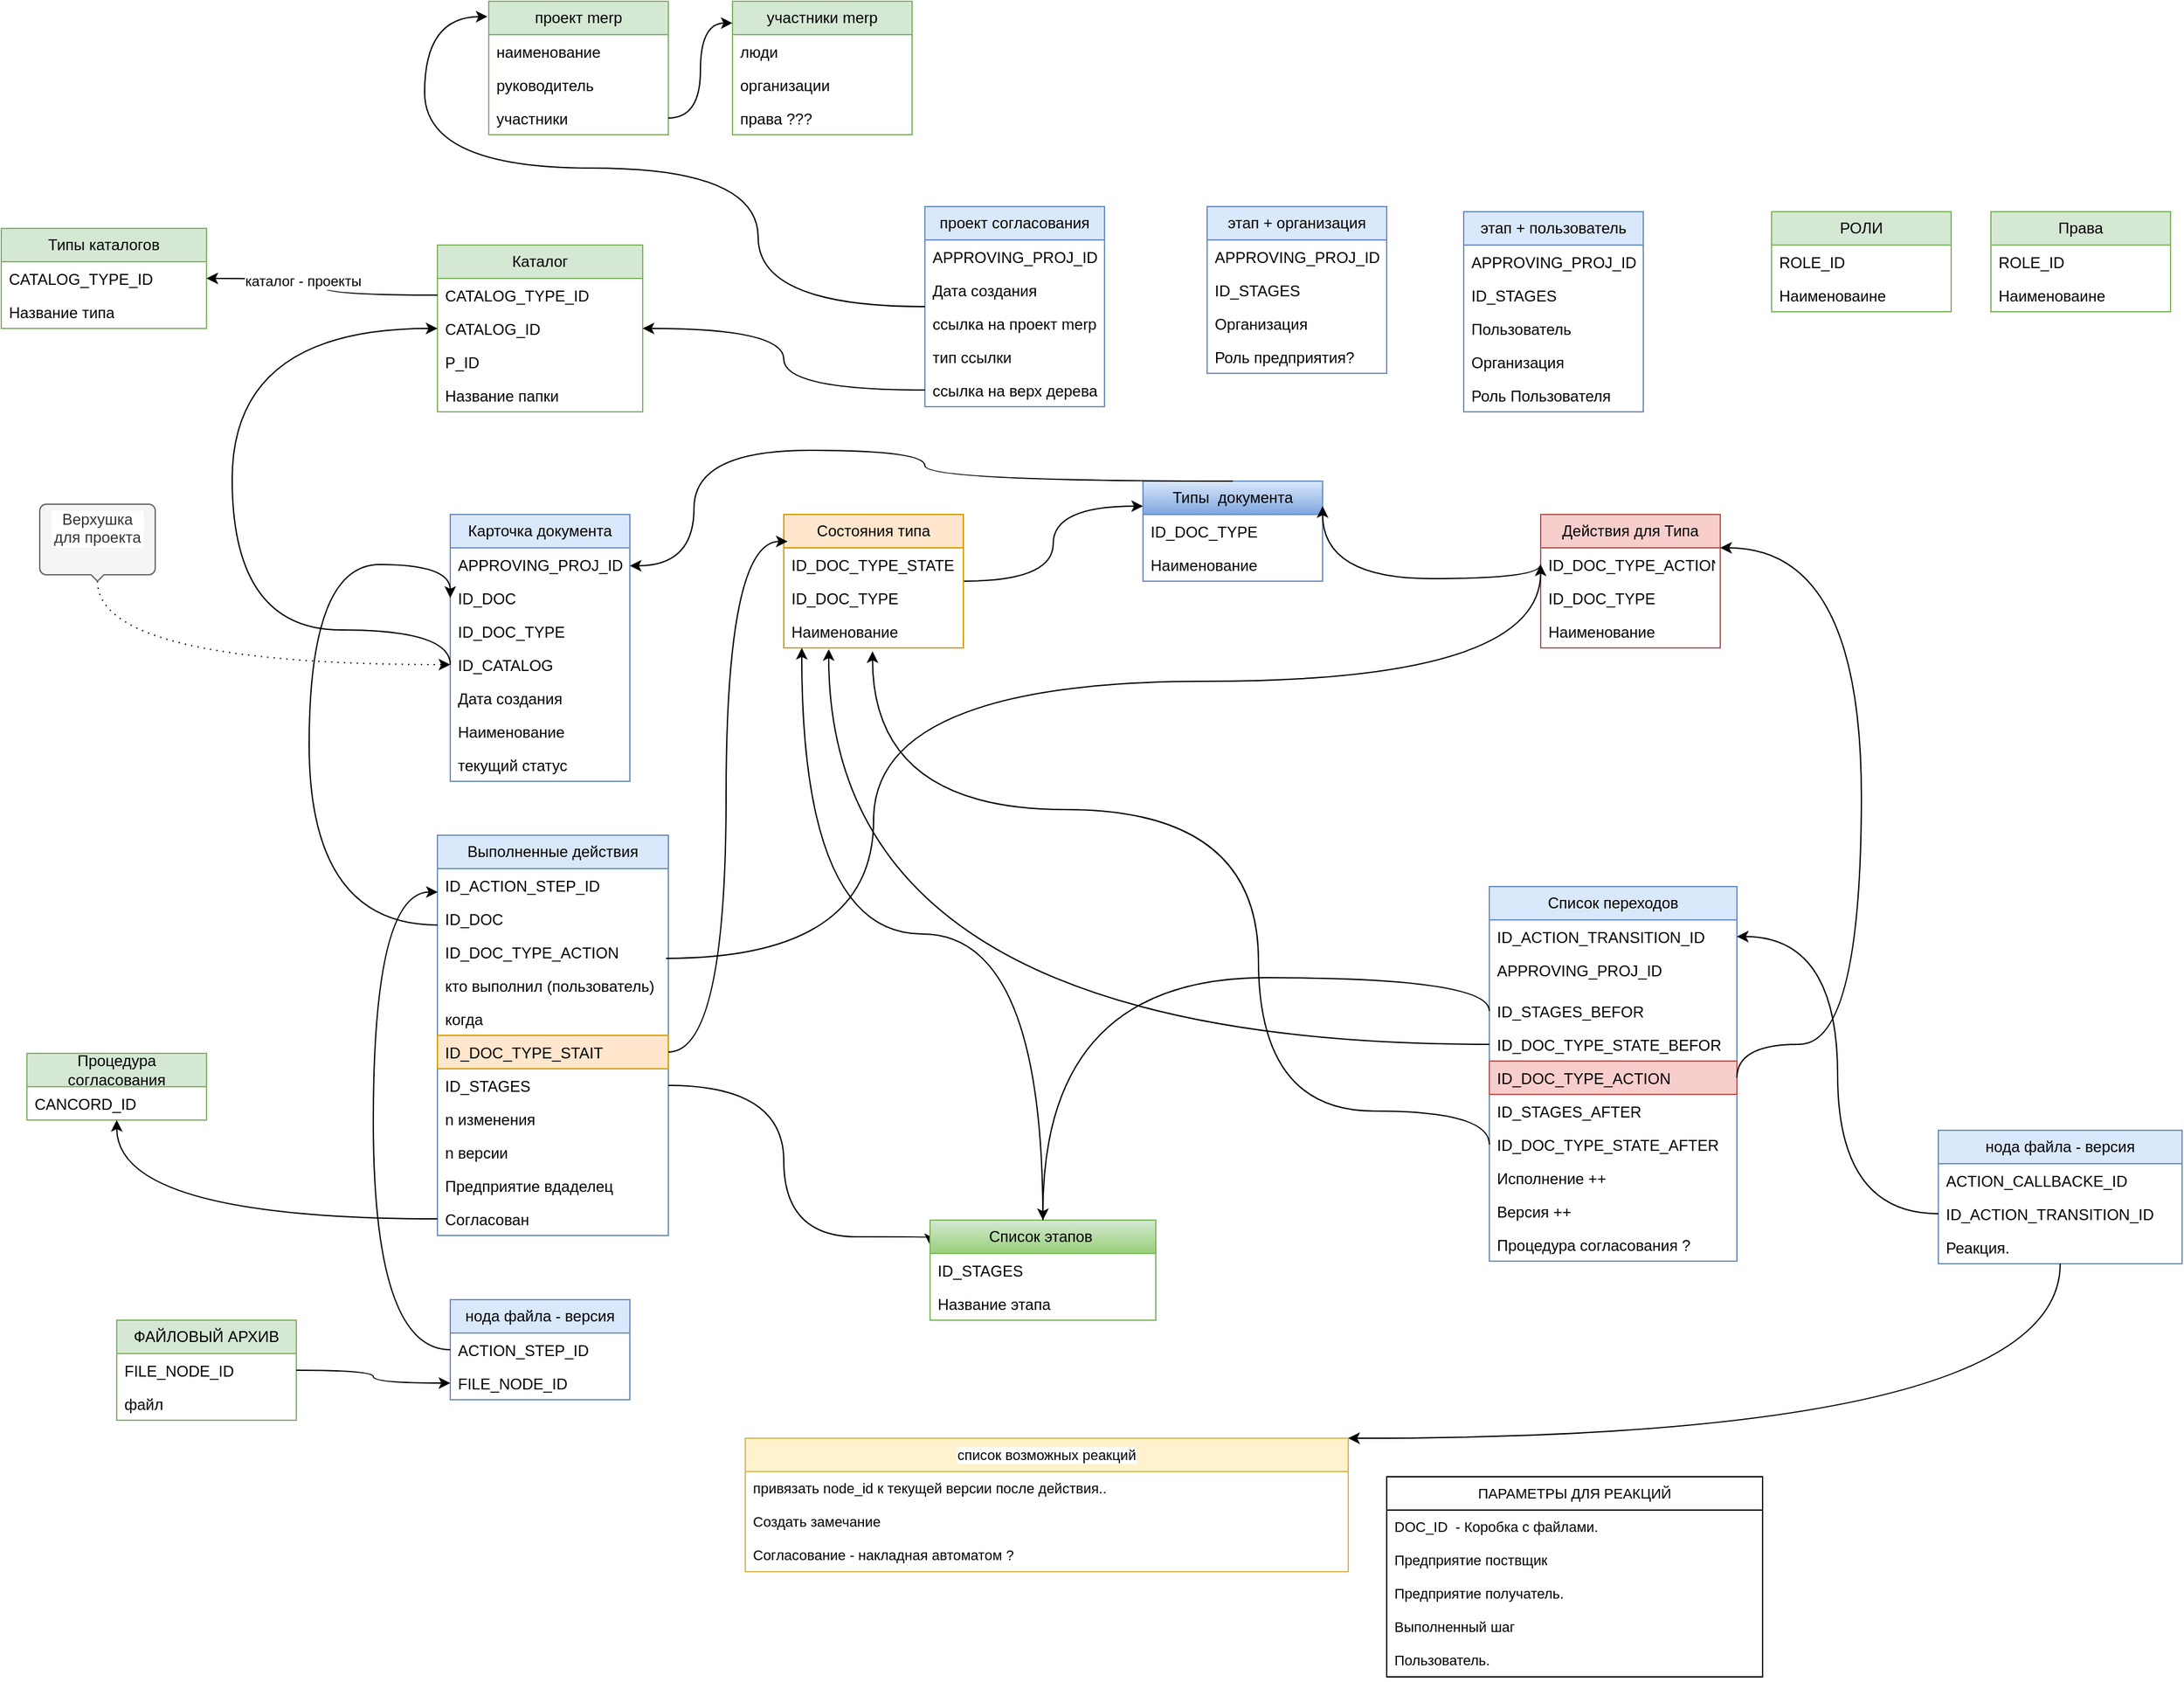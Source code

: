<mxfile version="28.1.0">
  <diagram name="Страница — 1" id="qY-ceY6YsEqjKeT4OjQo">
    <mxGraphModel dx="3615" dy="1526" grid="1" gridSize="10" guides="1" tooltips="1" connect="1" arrows="1" fold="1" page="1" pageScale="1" pageWidth="827" pageHeight="1169" math="0" shadow="0">
      <root>
        <mxCell id="0" />
        <mxCell id="1" parent="0" />
        <mxCell id="eh1QisMZtzwuEmrwzuFO-1" value="проект merp" style="swimlane;fontStyle=0;childLayout=stackLayout;horizontal=1;startSize=26;fillColor=#d5e8d4;horizontalStack=0;resizeParent=1;resizeParentMax=0;resizeLast=0;collapsible=1;marginBottom=0;whiteSpace=wrap;html=1;strokeColor=#82b366;" parent="1" vertex="1">
          <mxGeometry x="70" y="120" width="140" height="104" as="geometry" />
        </mxCell>
        <mxCell id="eh1QisMZtzwuEmrwzuFO-2" value="наименование" style="text;strokeColor=none;fillColor=none;align=left;verticalAlign=top;spacingLeft=4;spacingRight=4;overflow=hidden;rotatable=0;points=[[0,0.5],[1,0.5]];portConstraint=eastwest;whiteSpace=wrap;html=1;" parent="eh1QisMZtzwuEmrwzuFO-1" vertex="1">
          <mxGeometry y="26" width="140" height="26" as="geometry" />
        </mxCell>
        <mxCell id="eh1QisMZtzwuEmrwzuFO-3" value="руководитель" style="text;strokeColor=none;fillColor=none;align=left;verticalAlign=top;spacingLeft=4;spacingRight=4;overflow=hidden;rotatable=0;points=[[0,0.5],[1,0.5]];portConstraint=eastwest;whiteSpace=wrap;html=1;" parent="eh1QisMZtzwuEmrwzuFO-1" vertex="1">
          <mxGeometry y="52" width="140" height="26" as="geometry" />
        </mxCell>
        <mxCell id="eh1QisMZtzwuEmrwzuFO-4" value="&lt;div&gt;участники&lt;/div&gt;&lt;div&gt;&lt;br&gt;&lt;/div&gt;" style="text;strokeColor=none;fillColor=none;align=left;verticalAlign=top;spacingLeft=4;spacingRight=4;overflow=hidden;rotatable=0;points=[[0,0.5],[1,0.5]];portConstraint=eastwest;whiteSpace=wrap;html=1;" parent="eh1QisMZtzwuEmrwzuFO-1" vertex="1">
          <mxGeometry y="78" width="140" height="26" as="geometry" />
        </mxCell>
        <mxCell id="eh1QisMZtzwuEmrwzuFO-5" value="участники merp" style="swimlane;fontStyle=0;childLayout=stackLayout;horizontal=1;startSize=26;fillColor=#d5e8d4;horizontalStack=0;resizeParent=1;resizeParentMax=0;resizeLast=0;collapsible=1;marginBottom=0;whiteSpace=wrap;html=1;strokeColor=#82b366;" parent="1" vertex="1">
          <mxGeometry x="260" y="120" width="140" height="104" as="geometry" />
        </mxCell>
        <mxCell id="eh1QisMZtzwuEmrwzuFO-6" value="люди" style="text;strokeColor=none;fillColor=none;align=left;verticalAlign=top;spacingLeft=4;spacingRight=4;overflow=hidden;rotatable=0;points=[[0,0.5],[1,0.5]];portConstraint=eastwest;whiteSpace=wrap;html=1;" parent="eh1QisMZtzwuEmrwzuFO-5" vertex="1">
          <mxGeometry y="26" width="140" height="26" as="geometry" />
        </mxCell>
        <mxCell id="eh1QisMZtzwuEmrwzuFO-7" value="организации" style="text;strokeColor=none;fillColor=none;align=left;verticalAlign=top;spacingLeft=4;spacingRight=4;overflow=hidden;rotatable=0;points=[[0,0.5],[1,0.5]];portConstraint=eastwest;whiteSpace=wrap;html=1;" parent="eh1QisMZtzwuEmrwzuFO-5" vertex="1">
          <mxGeometry y="52" width="140" height="26" as="geometry" />
        </mxCell>
        <mxCell id="eh1QisMZtzwuEmrwzuFO-8" value="права ???" style="text;strokeColor=none;fillColor=none;align=left;verticalAlign=top;spacingLeft=4;spacingRight=4;overflow=hidden;rotatable=0;points=[[0,0.5],[1,0.5]];portConstraint=eastwest;whiteSpace=wrap;html=1;" parent="eh1QisMZtzwuEmrwzuFO-5" vertex="1">
          <mxGeometry y="78" width="140" height="26" as="geometry" />
        </mxCell>
        <mxCell id="eh1QisMZtzwuEmrwzuFO-9" style="edgeStyle=orthogonalEdgeStyle;rounded=0;orthogonalLoop=1;jettySize=auto;html=1;entryX=0;entryY=0.163;entryDx=0;entryDy=0;entryPerimeter=0;curved=1;" parent="1" source="eh1QisMZtzwuEmrwzuFO-4" target="eh1QisMZtzwuEmrwzuFO-5" edge="1">
          <mxGeometry relative="1" as="geometry" />
        </mxCell>
        <mxCell id="eh1QisMZtzwuEmrwzuFO-10" value="проект согласования" style="swimlane;fontStyle=0;childLayout=stackLayout;horizontal=1;startSize=26;fillColor=#dae8fc;horizontalStack=0;resizeParent=1;resizeParentMax=0;resizeLast=0;collapsible=1;marginBottom=0;whiteSpace=wrap;html=1;strokeColor=#6c8ebf;" parent="1" vertex="1">
          <mxGeometry x="410" y="280" width="140" height="156" as="geometry" />
        </mxCell>
        <mxCell id="eh1QisMZtzwuEmrwzuFO-112" value="APPROVING_PROJ_ID" style="text;strokeColor=none;fillColor=none;align=left;verticalAlign=top;spacingLeft=4;spacingRight=4;overflow=hidden;rotatable=0;points=[[0,0.5],[1,0.5]];portConstraint=eastwest;whiteSpace=wrap;html=1;" parent="eh1QisMZtzwuEmrwzuFO-10" vertex="1">
          <mxGeometry y="26" width="140" height="26" as="geometry" />
        </mxCell>
        <mxCell id="eh1QisMZtzwuEmrwzuFO-11" value="Дата создания" style="text;strokeColor=none;fillColor=none;align=left;verticalAlign=top;spacingLeft=4;spacingRight=4;overflow=hidden;rotatable=0;points=[[0,0.5],[1,0.5]];portConstraint=eastwest;whiteSpace=wrap;html=1;" parent="eh1QisMZtzwuEmrwzuFO-10" vertex="1">
          <mxGeometry y="52" width="140" height="26" as="geometry" />
        </mxCell>
        <mxCell id="eh1QisMZtzwuEmrwzuFO-12" value="ссылка на проект merp" style="text;strokeColor=none;fillColor=none;align=left;verticalAlign=top;spacingLeft=4;spacingRight=4;overflow=hidden;rotatable=0;points=[[0,0.5],[1,0.5]];portConstraint=eastwest;whiteSpace=wrap;html=1;" parent="eh1QisMZtzwuEmrwzuFO-10" vertex="1">
          <mxGeometry y="78" width="140" height="26" as="geometry" />
        </mxCell>
        <mxCell id="eh1QisMZtzwuEmrwzuFO-13" value="тип ссылки" style="text;strokeColor=none;fillColor=none;align=left;verticalAlign=top;spacingLeft=4;spacingRight=4;overflow=hidden;rotatable=0;points=[[0,0.5],[1,0.5]];portConstraint=eastwest;whiteSpace=wrap;html=1;" parent="eh1QisMZtzwuEmrwzuFO-10" vertex="1">
          <mxGeometry y="104" width="140" height="26" as="geometry" />
        </mxCell>
        <mxCell id="eh1QisMZtzwuEmrwzuFO-20" value="ссылка на верх дерева" style="text;strokeColor=none;fillColor=none;align=left;verticalAlign=top;spacingLeft=4;spacingRight=4;overflow=hidden;rotatable=0;points=[[0,0.5],[1,0.5]];portConstraint=eastwest;whiteSpace=wrap;html=1;" parent="eh1QisMZtzwuEmrwzuFO-10" vertex="1">
          <mxGeometry y="130" width="140" height="26" as="geometry" />
        </mxCell>
        <mxCell id="eh1QisMZtzwuEmrwzuFO-14" style="edgeStyle=orthogonalEdgeStyle;shape=connector;curved=1;rounded=0;orthogonalLoop=1;jettySize=auto;html=1;entryX=-0.007;entryY=0.115;entryDx=0;entryDy=0;entryPerimeter=0;strokeColor=default;align=center;verticalAlign=middle;fontFamily=Helvetica;fontSize=11;fontColor=default;labelBackgroundColor=default;endArrow=classic;" parent="1" source="eh1QisMZtzwuEmrwzuFO-10" target="eh1QisMZtzwuEmrwzuFO-1" edge="1">
          <mxGeometry relative="1" as="geometry">
            <Array as="points">
              <mxPoint x="280" y="250" />
              <mxPoint x="20" y="250" />
              <mxPoint x="20" y="132" />
            </Array>
          </mxGeometry>
        </mxCell>
        <mxCell id="eh1QisMZtzwuEmrwzuFO-15" value="&lt;div&gt;Каталог&lt;/div&gt;" style="swimlane;fontStyle=0;childLayout=stackLayout;horizontal=1;startSize=26;fillColor=#d5e8d4;horizontalStack=0;resizeParent=1;resizeParentMax=0;resizeLast=0;collapsible=1;marginBottom=0;whiteSpace=wrap;html=1;strokeColor=#82b366;" parent="1" vertex="1">
          <mxGeometry x="30" y="310" width="160" height="130" as="geometry" />
        </mxCell>
        <mxCell id="eh1QisMZtzwuEmrwzuFO-16" value="CATALOG_TYPE_ID" style="text;strokeColor=none;fillColor=none;align=left;verticalAlign=top;spacingLeft=4;spacingRight=4;overflow=hidden;rotatable=0;points=[[0,0.5],[1,0.5]];portConstraint=eastwest;whiteSpace=wrap;html=1;" parent="eh1QisMZtzwuEmrwzuFO-15" vertex="1">
          <mxGeometry y="26" width="160" height="26" as="geometry" />
        </mxCell>
        <mxCell id="eh1QisMZtzwuEmrwzuFO-17" value="CATALOG_ID" style="text;strokeColor=none;fillColor=none;align=left;verticalAlign=top;spacingLeft=4;spacingRight=4;overflow=hidden;rotatable=0;points=[[0,0.5],[1,0.5]];portConstraint=eastwest;whiteSpace=wrap;html=1;" parent="eh1QisMZtzwuEmrwzuFO-15" vertex="1">
          <mxGeometry y="52" width="160" height="26" as="geometry" />
        </mxCell>
        <mxCell id="eh1QisMZtzwuEmrwzuFO-18" value="P_ID" style="text;strokeColor=none;fillColor=none;align=left;verticalAlign=top;spacingLeft=4;spacingRight=4;overflow=hidden;rotatable=0;points=[[0,0.5],[1,0.5]];portConstraint=eastwest;whiteSpace=wrap;html=1;" parent="eh1QisMZtzwuEmrwzuFO-15" vertex="1">
          <mxGeometry y="78" width="160" height="26" as="geometry" />
        </mxCell>
        <mxCell id="eh1QisMZtzwuEmrwzuFO-19" value="Название папки" style="text;strokeColor=none;fillColor=none;align=left;verticalAlign=top;spacingLeft=4;spacingRight=4;overflow=hidden;rotatable=0;points=[[0,0.5],[1,0.5]];portConstraint=eastwest;whiteSpace=wrap;html=1;" parent="eh1QisMZtzwuEmrwzuFO-15" vertex="1">
          <mxGeometry y="104" width="160" height="26" as="geometry" />
        </mxCell>
        <mxCell id="eh1QisMZtzwuEmrwzuFO-21" style="edgeStyle=orthogonalEdgeStyle;shape=connector;curved=1;rounded=0;orthogonalLoop=1;jettySize=auto;html=1;strokeColor=default;align=center;verticalAlign=middle;fontFamily=Helvetica;fontSize=11;fontColor=default;labelBackgroundColor=default;endArrow=classic;" parent="1" source="eh1QisMZtzwuEmrwzuFO-20" target="eh1QisMZtzwuEmrwzuFO-17" edge="1">
          <mxGeometry relative="1" as="geometry" />
        </mxCell>
        <mxCell id="eh1QisMZtzwuEmrwzuFO-22" value="Карточка документа" style="swimlane;fontStyle=0;childLayout=stackLayout;horizontal=1;startSize=26;fillColor=#dae8fc;horizontalStack=0;resizeParent=1;resizeParentMax=0;resizeLast=0;collapsible=1;marginBottom=0;whiteSpace=wrap;html=1;strokeColor=#6c8ebf;" parent="1" vertex="1">
          <mxGeometry x="40" y="520" width="140" height="208" as="geometry" />
        </mxCell>
        <mxCell id="eh1QisMZtzwuEmrwzuFO-113" value="APPROVING_PROJ_ID" style="text;strokeColor=none;fillColor=none;align=left;verticalAlign=top;spacingLeft=4;spacingRight=4;overflow=hidden;rotatable=0;points=[[0,0.5],[1,0.5]];portConstraint=eastwest;whiteSpace=wrap;html=1;" parent="eh1QisMZtzwuEmrwzuFO-22" vertex="1">
          <mxGeometry y="26" width="140" height="26" as="geometry" />
        </mxCell>
        <mxCell id="eh1QisMZtzwuEmrwzuFO-86" value="&lt;div&gt;ID_DOC&lt;/div&gt;&lt;div&gt;&lt;br&gt;&lt;/div&gt;" style="text;strokeColor=none;fillColor=none;align=left;verticalAlign=top;spacingLeft=4;spacingRight=4;overflow=hidden;rotatable=0;points=[[0,0.5],[1,0.5]];portConstraint=eastwest;whiteSpace=wrap;html=1;" parent="eh1QisMZtzwuEmrwzuFO-22" vertex="1">
          <mxGeometry y="52" width="140" height="26" as="geometry" />
        </mxCell>
        <mxCell id="eh1QisMZtzwuEmrwzuFO-88" value="&lt;div&gt;ID_DOC_TYPE&lt;/div&gt;&lt;div&gt;&lt;br&gt;&lt;/div&gt;" style="text;strokeColor=none;fillColor=none;align=left;verticalAlign=top;spacingLeft=4;spacingRight=4;overflow=hidden;rotatable=0;points=[[0,0.5],[1,0.5]];portConstraint=eastwest;whiteSpace=wrap;html=1;" parent="eh1QisMZtzwuEmrwzuFO-22" vertex="1">
          <mxGeometry y="78" width="140" height="26" as="geometry" />
        </mxCell>
        <mxCell id="eh1QisMZtzwuEmrwzuFO-24" value="ID_CATALOG" style="text;strokeColor=none;fillColor=none;align=left;verticalAlign=top;spacingLeft=4;spacingRight=4;overflow=hidden;rotatable=0;points=[[0,0.5],[1,0.5]];portConstraint=eastwest;whiteSpace=wrap;html=1;" parent="eh1QisMZtzwuEmrwzuFO-22" vertex="1">
          <mxGeometry y="104" width="140" height="26" as="geometry" />
        </mxCell>
        <mxCell id="eh1QisMZtzwuEmrwzuFO-23" value="Дата создания" style="text;strokeColor=none;fillColor=none;align=left;verticalAlign=top;spacingLeft=4;spacingRight=4;overflow=hidden;rotatable=0;points=[[0,0.5],[1,0.5]];portConstraint=eastwest;whiteSpace=wrap;html=1;" parent="eh1QisMZtzwuEmrwzuFO-22" vertex="1">
          <mxGeometry y="130" width="140" height="26" as="geometry" />
        </mxCell>
        <mxCell id="eh1QisMZtzwuEmrwzuFO-25" value="Наименование" style="text;strokeColor=none;fillColor=none;align=left;verticalAlign=top;spacingLeft=4;spacingRight=4;overflow=hidden;rotatable=0;points=[[0,0.5],[1,0.5]];portConstraint=eastwest;whiteSpace=wrap;html=1;" parent="eh1QisMZtzwuEmrwzuFO-22" vertex="1">
          <mxGeometry y="156" width="140" height="26" as="geometry" />
        </mxCell>
        <mxCell id="eh1QisMZtzwuEmrwzuFO-26" value="&lt;div&gt;текущий статус&lt;/div&gt;&lt;div&gt;&lt;br&gt;&lt;/div&gt;" style="text;strokeColor=none;fillColor=none;align=left;verticalAlign=top;spacingLeft=4;spacingRight=4;overflow=hidden;rotatable=0;points=[[0,0.5],[1,0.5]];portConstraint=eastwest;whiteSpace=wrap;html=1;" parent="eh1QisMZtzwuEmrwzuFO-22" vertex="1">
          <mxGeometry y="182" width="140" height="26" as="geometry" />
        </mxCell>
        <mxCell id="eh1QisMZtzwuEmrwzuFO-28" value="Типы&amp;nbsp; документа" style="swimlane;fontStyle=0;childLayout=stackLayout;horizontal=1;startSize=26;fillColor=#dae8fc;horizontalStack=0;resizeParent=1;resizeParentMax=0;resizeLast=0;collapsible=1;marginBottom=0;whiteSpace=wrap;html=1;strokeColor=#6c8ebf;gradientColor=#7ea6e0;" parent="1" vertex="1">
          <mxGeometry x="580" y="494" width="140" height="78" as="geometry" />
        </mxCell>
        <mxCell id="eh1QisMZtzwuEmrwzuFO-87" value="&lt;div&gt;ID_DOC_TYPE&lt;/div&gt;&lt;div&gt;&lt;br&gt;&lt;/div&gt;" style="text;strokeColor=none;fillColor=none;align=left;verticalAlign=top;spacingLeft=4;spacingRight=4;overflow=hidden;rotatable=0;points=[[0,0.5],[1,0.5]];portConstraint=eastwest;whiteSpace=wrap;html=1;" parent="eh1QisMZtzwuEmrwzuFO-28" vertex="1">
          <mxGeometry y="26" width="140" height="26" as="geometry" />
        </mxCell>
        <mxCell id="eh1QisMZtzwuEmrwzuFO-30" value="Наименование" style="text;strokeColor=none;fillColor=none;align=left;verticalAlign=top;spacingLeft=4;spacingRight=4;overflow=hidden;rotatable=0;points=[[0,0.5],[1,0.5]];portConstraint=eastwest;whiteSpace=wrap;html=1;" parent="eh1QisMZtzwuEmrwzuFO-28" vertex="1">
          <mxGeometry y="52" width="140" height="26" as="geometry" />
        </mxCell>
        <mxCell id="eh1QisMZtzwuEmrwzuFO-34" value="Действия для Типа" style="swimlane;fontStyle=0;childLayout=stackLayout;horizontal=1;startSize=26;fillColor=#f8cecc;horizontalStack=0;resizeParent=1;resizeParentMax=0;resizeLast=0;collapsible=1;marginBottom=0;whiteSpace=wrap;html=1;strokeColor=#b85450;" parent="1" vertex="1">
          <mxGeometry x="890" y="520" width="140" height="104" as="geometry" />
        </mxCell>
        <mxCell id="eh1QisMZtzwuEmrwzuFO-35" value="ID_DOC_TYPE_ACTION" style="text;strokeColor=none;fillColor=none;align=left;verticalAlign=top;spacingLeft=4;spacingRight=4;overflow=hidden;rotatable=0;points=[[0,0.5],[1,0.5]];portConstraint=eastwest;whiteSpace=wrap;html=1;" parent="eh1QisMZtzwuEmrwzuFO-34" vertex="1">
          <mxGeometry y="26" width="140" height="26" as="geometry" />
        </mxCell>
        <mxCell id="eh1QisMZtzwuEmrwzuFO-89" value="&lt;div&gt;ID_DOC_TYPE&lt;/div&gt;&lt;div&gt;&lt;br&gt;&lt;/div&gt;" style="text;align=left;verticalAlign=top;spacingLeft=4;spacingRight=4;overflow=hidden;rotatable=0;points=[[0,0.5],[1,0.5]];portConstraint=eastwest;whiteSpace=wrap;html=1;" parent="eh1QisMZtzwuEmrwzuFO-34" vertex="1">
          <mxGeometry y="52" width="140" height="26" as="geometry" />
        </mxCell>
        <mxCell id="eh1QisMZtzwuEmrwzuFO-36" value="Наименование" style="text;strokeColor=none;fillColor=none;align=left;verticalAlign=top;spacingLeft=4;spacingRight=4;overflow=hidden;rotatable=0;points=[[0,0.5],[1,0.5]];portConstraint=eastwest;whiteSpace=wrap;html=1;" parent="eh1QisMZtzwuEmrwzuFO-34" vertex="1">
          <mxGeometry y="78" width="140" height="26" as="geometry" />
        </mxCell>
        <mxCell id="eh1QisMZtzwuEmrwzuFO-37" style="edgeStyle=orthogonalEdgeStyle;shape=connector;curved=1;rounded=0;orthogonalLoop=1;jettySize=auto;html=1;entryX=1;entryY=0.25;entryDx=0;entryDy=0;strokeColor=default;align=center;verticalAlign=middle;fontFamily=Helvetica;fontSize=11;fontColor=default;labelBackgroundColor=default;endArrow=classic;exitX=0;exitY=0.5;exitDx=0;exitDy=0;" parent="1" source="eh1QisMZtzwuEmrwzuFO-35" target="eh1QisMZtzwuEmrwzuFO-28" edge="1">
          <mxGeometry relative="1" as="geometry">
            <Array as="points">
              <mxPoint x="890" y="570" />
              <mxPoint x="720" y="570" />
            </Array>
          </mxGeometry>
        </mxCell>
        <mxCell id="eh1QisMZtzwuEmrwzuFO-38" style="edgeStyle=orthogonalEdgeStyle;shape=connector;curved=1;rounded=0;orthogonalLoop=1;jettySize=auto;html=1;strokeColor=default;align=center;verticalAlign=middle;fontFamily=Helvetica;fontSize=11;fontColor=default;labelBackgroundColor=default;endArrow=classic;exitX=0.5;exitY=0;exitDx=0;exitDy=0;" parent="1" source="eh1QisMZtzwuEmrwzuFO-28" edge="1">
          <mxGeometry relative="1" as="geometry">
            <mxPoint x="180" y="560" as="targetPoint" />
            <Array as="points">
              <mxPoint x="410" y="470" />
              <mxPoint x="230" y="470" />
              <mxPoint x="230" y="560" />
            </Array>
          </mxGeometry>
        </mxCell>
        <mxCell id="eh1QisMZtzwuEmrwzuFO-39" value="список возможных реакций" style="swimlane;fontStyle=0;childLayout=stackLayout;horizontal=1;startSize=26;fillColor=#fff2cc;horizontalStack=0;resizeParent=1;resizeParentMax=0;resizeLast=0;collapsible=1;marginBottom=0;whiteSpace=wrap;html=1;fontFamily=Helvetica;fontSize=11;labelBackgroundColor=default;strokeColor=#d6b656;" parent="1" vertex="1">
          <mxGeometry x="270" y="1240" width="470" height="104" as="geometry" />
        </mxCell>
        <mxCell id="eh1QisMZtzwuEmrwzuFO-40" value="привязать node_id к текущей версии после действия.." style="text;strokeColor=none;fillColor=none;align=left;verticalAlign=top;spacingLeft=4;spacingRight=4;overflow=hidden;rotatable=0;points=[[0,0.5],[1,0.5]];portConstraint=eastwest;whiteSpace=wrap;html=1;fontFamily=Helvetica;fontSize=11;fontColor=default;labelBackgroundColor=default;" parent="eh1QisMZtzwuEmrwzuFO-39" vertex="1">
          <mxGeometry y="26" width="470" height="26" as="geometry" />
        </mxCell>
        <mxCell id="eh1QisMZtzwuEmrwzuFO-41" value="Создать замечание" style="text;strokeColor=none;fillColor=none;align=left;verticalAlign=top;spacingLeft=4;spacingRight=4;overflow=hidden;rotatable=0;points=[[0,0.5],[1,0.5]];portConstraint=eastwest;whiteSpace=wrap;html=1;fontFamily=Helvetica;fontSize=11;fontColor=default;labelBackgroundColor=default;" parent="eh1QisMZtzwuEmrwzuFO-39" vertex="1">
          <mxGeometry y="52" width="470" height="26" as="geometry" />
        </mxCell>
        <mxCell id="eh1QisMZtzwuEmrwzuFO-42" value="Согласование - накладная автоматом ?" style="text;strokeColor=none;fillColor=none;align=left;verticalAlign=top;spacingLeft=4;spacingRight=4;overflow=hidden;rotatable=0;points=[[0,0.5],[1,0.5]];portConstraint=eastwest;whiteSpace=wrap;html=1;fontFamily=Helvetica;fontSize=11;fontColor=default;labelBackgroundColor=default;" parent="eh1QisMZtzwuEmrwzuFO-39" vertex="1">
          <mxGeometry y="78" width="470" height="26" as="geometry" />
        </mxCell>
        <mxCell id="eh1QisMZtzwuEmrwzuFO-43" value="Выполненные действия" style="swimlane;fontStyle=0;childLayout=stackLayout;horizontal=1;startSize=26;fillColor=#dae8fc;horizontalStack=0;resizeParent=1;resizeParentMax=0;resizeLast=0;collapsible=1;marginBottom=0;whiteSpace=wrap;html=1;strokeColor=#6c8ebf;" parent="1" vertex="1">
          <mxGeometry x="30" y="770" width="180" height="312" as="geometry" />
        </mxCell>
        <mxCell id="eh1QisMZtzwuEmrwzuFO-95" value="&lt;div&gt;ID_ACTION_STEP_ID&lt;/div&gt;&lt;div&gt;&lt;br&gt;&lt;/div&gt;&lt;div&gt;&lt;br&gt;&lt;br&gt;&lt;/div&gt;" style="text;strokeColor=none;fillColor=none;align=left;verticalAlign=top;spacingLeft=4;spacingRight=4;overflow=hidden;rotatable=0;points=[[0,0.5],[1,0.5]];portConstraint=eastwest;whiteSpace=wrap;html=1;" parent="eh1QisMZtzwuEmrwzuFO-43" vertex="1">
          <mxGeometry y="26" width="180" height="26" as="geometry" />
        </mxCell>
        <mxCell id="eh1QisMZtzwuEmrwzuFO-44" value="&lt;div&gt;ID_DOC&lt;/div&gt;&lt;div&gt;&lt;br&gt;&lt;br&gt;&lt;/div&gt;" style="text;strokeColor=none;fillColor=none;align=left;verticalAlign=top;spacingLeft=4;spacingRight=4;overflow=hidden;rotatable=0;points=[[0,0.5],[1,0.5]];portConstraint=eastwest;whiteSpace=wrap;html=1;" parent="eh1QisMZtzwuEmrwzuFO-43" vertex="1">
          <mxGeometry y="52" width="180" height="26" as="geometry" />
        </mxCell>
        <mxCell id="eh1QisMZtzwuEmrwzuFO-45" value="ID_DOC_TYPE_ACTION" style="text;strokeColor=none;fillColor=none;align=left;verticalAlign=top;spacingLeft=4;spacingRight=4;overflow=hidden;rotatable=0;points=[[0,0.5],[1,0.5]];portConstraint=eastwest;whiteSpace=wrap;html=1;" parent="eh1QisMZtzwuEmrwzuFO-43" vertex="1">
          <mxGeometry y="78" width="180" height="26" as="geometry" />
        </mxCell>
        <mxCell id="eh1QisMZtzwuEmrwzuFO-46" value="кто выполнил (пользователь)" style="text;strokeColor=none;fillColor=none;align=left;verticalAlign=top;spacingLeft=4;spacingRight=4;overflow=hidden;rotatable=0;points=[[0,0.5],[1,0.5]];portConstraint=eastwest;whiteSpace=wrap;html=1;" parent="eh1QisMZtzwuEmrwzuFO-43" vertex="1">
          <mxGeometry y="104" width="180" height="26" as="geometry" />
        </mxCell>
        <mxCell id="eh1QisMZtzwuEmrwzuFO-47" value="когда" style="text;strokeColor=none;fillColor=none;align=left;verticalAlign=top;spacingLeft=4;spacingRight=4;overflow=hidden;rotatable=0;points=[[0,0.5],[1,0.5]];portConstraint=eastwest;whiteSpace=wrap;html=1;" parent="eh1QisMZtzwuEmrwzuFO-43" vertex="1">
          <mxGeometry y="130" width="180" height="26" as="geometry" />
        </mxCell>
        <mxCell id="eh1QisMZtzwuEmrwzuFO-50" value="&lt;div&gt;ID_DOC_TYPE_STAIT&lt;/div&gt;&lt;div&gt;&lt;br&gt;&lt;br&gt;&lt;br&gt;&lt;/div&gt;" style="text;strokeColor=#d79b00;fillColor=#ffe6cc;align=left;verticalAlign=top;spacingLeft=4;spacingRight=4;overflow=hidden;rotatable=0;points=[[0,0.5],[1,0.5]];portConstraint=eastwest;whiteSpace=wrap;html=1;" parent="eh1QisMZtzwuEmrwzuFO-43" vertex="1">
          <mxGeometry y="156" width="180" height="26" as="geometry" />
        </mxCell>
        <mxCell id="eh1QisMZtzwuEmrwzuFO-51" value="ID_&lt;span style=&quot;white-space: pre-wrap;&quot;&gt;&lt;/span&gt;&lt;span style=&quot;white-space: pre-wrap;&quot; data-src-align=&quot;0:5&quot; class=&quot;aNeGP0gI0B9AV8JaHPyH&quot;&gt;STAGES&lt;/span&gt;" style="text;strokeColor=none;fillColor=none;align=left;verticalAlign=top;spacingLeft=4;spacingRight=4;overflow=hidden;rotatable=0;points=[[0,0.5],[1,0.5]];portConstraint=eastwest;whiteSpace=wrap;html=1;" parent="eh1QisMZtzwuEmrwzuFO-43" vertex="1">
          <mxGeometry y="182" width="180" height="26" as="geometry" />
        </mxCell>
        <mxCell id="eh1QisMZtzwuEmrwzuFO-49" value="&lt;div&gt;n изменения&lt;/div&gt;&lt;div&gt;&lt;br&gt;&lt;/div&gt;" style="text;strokeColor=none;fillColor=none;align=left;verticalAlign=top;spacingLeft=4;spacingRight=4;overflow=hidden;rotatable=0;points=[[0,0.5],[1,0.5]];portConstraint=eastwest;whiteSpace=wrap;html=1;" parent="eh1QisMZtzwuEmrwzuFO-43" vertex="1">
          <mxGeometry y="208" width="180" height="26" as="geometry" />
        </mxCell>
        <mxCell id="eh1QisMZtzwuEmrwzuFO-52" value="&lt;div&gt;n версии&lt;/div&gt;&lt;div&gt;&lt;br&gt;&lt;/div&gt;" style="text;strokeColor=none;fillColor=none;align=left;verticalAlign=top;spacingLeft=4;spacingRight=4;overflow=hidden;rotatable=0;points=[[0,0.5],[1,0.5]];portConstraint=eastwest;whiteSpace=wrap;html=1;" parent="eh1QisMZtzwuEmrwzuFO-43" vertex="1">
          <mxGeometry y="234" width="180" height="26" as="geometry" />
        </mxCell>
        <mxCell id="BDa7GpOLrgffVbVPLHAN-5" value="Предприятие вдаделец" style="text;strokeColor=none;fillColor=none;align=left;verticalAlign=top;spacingLeft=4;spacingRight=4;overflow=hidden;rotatable=0;points=[[0,0.5],[1,0.5]];portConstraint=eastwest;whiteSpace=wrap;html=1;" vertex="1" parent="eh1QisMZtzwuEmrwzuFO-43">
          <mxGeometry y="260" width="180" height="26" as="geometry" />
        </mxCell>
        <mxCell id="eh1QisMZtzwuEmrwzuFO-83" value="Согласован" style="text;strokeColor=none;fillColor=none;align=left;verticalAlign=top;spacingLeft=4;spacingRight=4;overflow=hidden;rotatable=0;points=[[0,0.5],[1,0.5]];portConstraint=eastwest;whiteSpace=wrap;html=1;" parent="eh1QisMZtzwuEmrwzuFO-43" vertex="1">
          <mxGeometry y="286" width="180" height="26" as="geometry" />
        </mxCell>
        <mxCell id="eh1QisMZtzwuEmrwzuFO-48" style="edgeStyle=orthogonalEdgeStyle;shape=connector;curved=1;rounded=0;orthogonalLoop=1;jettySize=auto;html=1;entryX=0;entryY=0.5;entryDx=0;entryDy=0;strokeColor=default;align=center;verticalAlign=middle;fontFamily=Helvetica;fontSize=11;fontColor=default;labelBackgroundColor=default;endArrow=classic;" parent="1" source="eh1QisMZtzwuEmrwzuFO-44" target="eh1QisMZtzwuEmrwzuFO-86" edge="1">
          <mxGeometry relative="1" as="geometry">
            <Array as="points">
              <mxPoint x="-70" y="840" />
              <mxPoint x="-70" y="559" />
            </Array>
          </mxGeometry>
        </mxCell>
        <mxCell id="eh1QisMZtzwuEmrwzuFO-58" style="edgeStyle=orthogonalEdgeStyle;shape=connector;curved=1;rounded=0;orthogonalLoop=1;jettySize=auto;html=1;entryX=0;entryY=0.25;entryDx=0;entryDy=0;strokeColor=default;align=center;verticalAlign=middle;fontFamily=Helvetica;fontSize=11;fontColor=default;labelBackgroundColor=default;endArrow=classic;" parent="1" source="eh1QisMZtzwuEmrwzuFO-55" target="eh1QisMZtzwuEmrwzuFO-28" edge="1">
          <mxGeometry relative="1" as="geometry" />
        </mxCell>
        <mxCell id="eh1QisMZtzwuEmrwzuFO-55" value="&lt;div&gt;Состояния типа&lt;/div&gt;" style="swimlane;fontStyle=0;childLayout=stackLayout;horizontal=1;startSize=26;fillColor=#ffe6cc;horizontalStack=0;resizeParent=1;resizeParentMax=0;resizeLast=0;collapsible=1;marginBottom=0;whiteSpace=wrap;html=1;strokeColor=#d79b00;" parent="1" vertex="1">
          <mxGeometry x="300" y="520" width="140" height="104" as="geometry" />
        </mxCell>
        <mxCell id="eh1QisMZtzwuEmrwzuFO-56" value="&lt;div&gt;ID_DOC_TYPE_&lt;span style=&quot;white-space: pre-wrap;&quot;&gt;&lt;/span&gt;&lt;span style=&quot;white-space: pre-wrap;&quot; data-src-align=&quot;40:9&quot; class=&quot;aNeGP0gI0B9AV8JaHPyH&quot;&gt;STATE&lt;/span&gt;&lt;/div&gt;&lt;div&gt;&lt;br&gt;&lt;br&gt;&lt;/div&gt;" style="text;strokeColor=none;fillColor=none;align=left;verticalAlign=top;spacingLeft=4;spacingRight=4;overflow=hidden;rotatable=0;points=[[0,0.5],[1,0.5]];portConstraint=eastwest;whiteSpace=wrap;html=1;" parent="eh1QisMZtzwuEmrwzuFO-55" vertex="1">
          <mxGeometry y="26" width="140" height="26" as="geometry" />
        </mxCell>
        <mxCell id="eh1QisMZtzwuEmrwzuFO-90" value="&lt;div&gt;ID_DOC_TYPE&lt;/div&gt;&lt;div&gt;&lt;br&gt;&lt;/div&gt;" style="text;align=left;verticalAlign=top;spacingLeft=4;spacingRight=4;overflow=hidden;rotatable=0;points=[[0,0.5],[1,0.5]];portConstraint=eastwest;whiteSpace=wrap;html=1;" parent="eh1QisMZtzwuEmrwzuFO-55" vertex="1">
          <mxGeometry y="52" width="140" height="26" as="geometry" />
        </mxCell>
        <mxCell id="eh1QisMZtzwuEmrwzuFO-57" value="Наименование" style="text;strokeColor=none;fillColor=none;align=left;verticalAlign=top;spacingLeft=4;spacingRight=4;overflow=hidden;rotatable=0;points=[[0,0.5],[1,0.5]];portConstraint=eastwest;whiteSpace=wrap;html=1;" parent="eh1QisMZtzwuEmrwzuFO-55" vertex="1">
          <mxGeometry y="78" width="140" height="26" as="geometry" />
        </mxCell>
        <mxCell id="eh1QisMZtzwuEmrwzuFO-61" style="edgeStyle=orthogonalEdgeStyle;shape=connector;curved=1;rounded=0;orthogonalLoop=1;jettySize=auto;html=1;entryX=0.021;entryY=-0.192;entryDx=0;entryDy=0;entryPerimeter=0;strokeColor=default;align=center;verticalAlign=middle;fontFamily=Helvetica;fontSize=11;fontColor=default;labelBackgroundColor=default;endArrow=classic;" parent="1" source="eh1QisMZtzwuEmrwzuFO-50" target="eh1QisMZtzwuEmrwzuFO-56" edge="1">
          <mxGeometry relative="1" as="geometry" />
        </mxCell>
        <mxCell id="eh1QisMZtzwuEmrwzuFO-62" style="edgeStyle=orthogonalEdgeStyle;shape=connector;curved=1;rounded=0;orthogonalLoop=1;jettySize=auto;html=1;entryX=0;entryY=0.25;entryDx=0;entryDy=0;strokeColor=default;align=center;verticalAlign=middle;fontFamily=Helvetica;fontSize=11;fontColor=default;labelBackgroundColor=default;endArrow=classic;exitX=1;exitY=0.5;exitDx=0;exitDy=0;" parent="1" source="eh1QisMZtzwuEmrwzuFO-51" target="eh1QisMZtzwuEmrwzuFO-53" edge="1">
          <mxGeometry relative="1" as="geometry">
            <Array as="points">
              <mxPoint x="300" y="965" />
              <mxPoint x="300" y="1083" />
            </Array>
          </mxGeometry>
        </mxCell>
        <mxCell id="eh1QisMZtzwuEmrwzuFO-63" style="edgeStyle=orthogonalEdgeStyle;shape=connector;curved=1;rounded=0;orthogonalLoop=1;jettySize=auto;html=1;entryX=0;entryY=0.5;entryDx=0;entryDy=0;strokeColor=default;align=center;verticalAlign=middle;fontFamily=Helvetica;fontSize=11;fontColor=default;labelBackgroundColor=default;endArrow=classic;exitX=0.99;exitY=0.691;exitDx=0;exitDy=0;exitPerimeter=0;" parent="1" source="eh1QisMZtzwuEmrwzuFO-45" target="eh1QisMZtzwuEmrwzuFO-35" edge="1">
          <mxGeometry relative="1" as="geometry">
            <Array as="points">
              <mxPoint x="370" y="866" />
              <mxPoint x="370" y="650" />
              <mxPoint x="890" y="650" />
            </Array>
          </mxGeometry>
        </mxCell>
        <mxCell id="eh1QisMZtzwuEmrwzuFO-64" value="Список переходов" style="swimlane;fontStyle=0;childLayout=stackLayout;horizontal=1;startSize=26;fillColor=#dae8fc;horizontalStack=0;resizeParent=1;resizeParentMax=0;resizeLast=0;collapsible=1;marginBottom=0;whiteSpace=wrap;html=1;strokeColor=#6c8ebf;" parent="1" vertex="1">
          <mxGeometry x="850" y="810" width="193" height="292" as="geometry" />
        </mxCell>
        <mxCell id="eh1QisMZtzwuEmrwzuFO-101" value="&lt;div&gt;ID_ACTION_TRANSITION_ID&lt;/div&gt;&lt;div&gt;&lt;br&gt;&lt;/div&gt;&lt;div&gt;&lt;br&gt;&lt;br&gt;&lt;/div&gt;" style="text;strokeColor=none;fillColor=none;align=left;verticalAlign=top;spacingLeft=4;spacingRight=4;overflow=hidden;rotatable=0;points=[[0,0.5],[1,0.5]];portConstraint=eastwest;whiteSpace=wrap;html=1;" parent="eh1QisMZtzwuEmrwzuFO-64" vertex="1">
          <mxGeometry y="26" width="193" height="26" as="geometry" />
        </mxCell>
        <mxCell id="eh1QisMZtzwuEmrwzuFO-65" value="APPROVING_PROJ_ID" style="text;strokeColor=none;fillColor=none;align=left;verticalAlign=top;spacingLeft=4;spacingRight=4;overflow=hidden;rotatable=0;points=[[0,0.5],[1,0.5]];portConstraint=eastwest;whiteSpace=wrap;html=1;" parent="eh1QisMZtzwuEmrwzuFO-64" vertex="1">
          <mxGeometry y="52" width="193" height="32" as="geometry" />
        </mxCell>
        <mxCell id="eh1QisMZtzwuEmrwzuFO-67" value="ID_&lt;span style=&quot;white-space: pre-wrap;&quot;&gt;&lt;/span&gt;&lt;span style=&quot;white-space: pre-wrap;&quot; data-src-align=&quot;0:5&quot; class=&quot;aNeGP0gI0B9AV8JaHPyH&quot;&gt;STAGES_BEFOR&lt;/span&gt;" style="text;align=left;verticalAlign=top;spacingLeft=4;spacingRight=4;overflow=hidden;rotatable=0;points=[[0,0.5],[1,0.5]];portConstraint=eastwest;whiteSpace=wrap;html=1;" parent="eh1QisMZtzwuEmrwzuFO-64" vertex="1">
          <mxGeometry y="84" width="193" height="26" as="geometry" />
        </mxCell>
        <mxCell id="eh1QisMZtzwuEmrwzuFO-70" value="&lt;div&gt;ID_DOC_TYPE_&lt;span style=&quot;white-space: pre-wrap;&quot;&gt;&lt;/span&gt;&lt;span style=&quot;white-space: pre-wrap;&quot; data-src-align=&quot;40:9&quot; class=&quot;aNeGP0gI0B9AV8JaHPyH&quot;&gt;STATE_BEFOR&lt;/span&gt;&lt;/div&gt;&lt;div&gt;&lt;br&gt;&lt;br&gt;&lt;br&gt;&lt;/div&gt;" style="text;align=left;verticalAlign=top;spacingLeft=4;spacingRight=4;overflow=hidden;rotatable=0;points=[[0,0.5],[1,0.5]];portConstraint=eastwest;whiteSpace=wrap;html=1;" parent="eh1QisMZtzwuEmrwzuFO-64" vertex="1">
          <mxGeometry y="110" width="193" height="26" as="geometry" />
        </mxCell>
        <mxCell id="eh1QisMZtzwuEmrwzuFO-69" value="ID_DOC_TYPE_ACTION" style="text;strokeColor=#b85450;fillColor=#f8cecc;align=left;verticalAlign=top;spacingLeft=4;spacingRight=4;overflow=hidden;rotatable=0;points=[[0,0.5],[1,0.5]];portConstraint=eastwest;whiteSpace=wrap;html=1;" parent="eh1QisMZtzwuEmrwzuFO-64" vertex="1">
          <mxGeometry y="136" width="193" height="26" as="geometry" />
        </mxCell>
        <mxCell id="eh1QisMZtzwuEmrwzuFO-68" value="ID_&lt;span style=&quot;white-space: pre-wrap;&quot;&gt;&lt;/span&gt;&lt;span style=&quot;white-space: pre-wrap;&quot; data-src-align=&quot;0:5&quot; class=&quot;aNeGP0gI0B9AV8JaHPyH&quot;&gt;STAGES_AFTER&lt;/span&gt;" style="text;align=left;verticalAlign=top;spacingLeft=4;spacingRight=4;overflow=hidden;rotatable=0;points=[[0,0.5],[1,0.5]];portConstraint=eastwest;whiteSpace=wrap;html=1;" parent="eh1QisMZtzwuEmrwzuFO-64" vertex="1">
          <mxGeometry y="162" width="193" height="26" as="geometry" />
        </mxCell>
        <mxCell id="eh1QisMZtzwuEmrwzuFO-71" value="&lt;div&gt;ID_DOC_TYPE_&lt;span style=&quot;white-space: pre-wrap;&quot;&gt;&lt;/span&gt;&lt;span style=&quot;white-space: pre-wrap;&quot; data-src-align=&quot;40:9&quot; class=&quot;aNeGP0gI0B9AV8JaHPyH&quot;&gt;STATE_AFTER&lt;/span&gt;&lt;/div&gt;&lt;div&gt;&lt;br&gt;&lt;br&gt;&lt;br&gt;&lt;/div&gt;" style="text;align=left;verticalAlign=top;spacingLeft=4;spacingRight=4;overflow=hidden;rotatable=0;points=[[0,0.5],[1,0.5]];portConstraint=eastwest;whiteSpace=wrap;html=1;" parent="eh1QisMZtzwuEmrwzuFO-64" vertex="1">
          <mxGeometry y="188" width="193" height="26" as="geometry" />
        </mxCell>
        <mxCell id="eh1QisMZtzwuEmrwzuFO-79" value="Исполнение ++" style="text;strokeColor=none;fillColor=none;align=left;verticalAlign=top;spacingLeft=4;spacingRight=4;overflow=hidden;rotatable=0;points=[[0,0.5],[1,0.5]];portConstraint=eastwest;whiteSpace=wrap;html=1;" parent="eh1QisMZtzwuEmrwzuFO-64" vertex="1">
          <mxGeometry y="214" width="193" height="26" as="geometry" />
        </mxCell>
        <mxCell id="eh1QisMZtzwuEmrwzuFO-80" value="Версия ++" style="text;strokeColor=none;fillColor=none;align=left;verticalAlign=top;spacingLeft=4;spacingRight=4;overflow=hidden;rotatable=0;points=[[0,0.5],[1,0.5]];portConstraint=eastwest;whiteSpace=wrap;html=1;" parent="eh1QisMZtzwuEmrwzuFO-64" vertex="1">
          <mxGeometry y="240" width="193" height="26" as="geometry" />
        </mxCell>
        <mxCell id="eh1QisMZtzwuEmrwzuFO-84" value="Процедура согласования ?" style="text;strokeColor=none;fillColor=none;align=left;verticalAlign=top;spacingLeft=4;spacingRight=4;overflow=hidden;rotatable=0;points=[[0,0.5],[1,0.5]];portConstraint=eastwest;whiteSpace=wrap;html=1;" parent="eh1QisMZtzwuEmrwzuFO-64" vertex="1">
          <mxGeometry y="266" width="193" height="26" as="geometry" />
        </mxCell>
        <mxCell id="eh1QisMZtzwuEmrwzuFO-72" style="edgeStyle=orthogonalEdgeStyle;shape=connector;curved=1;rounded=0;orthogonalLoop=1;jettySize=auto;html=1;entryX=1;entryY=0.25;entryDx=0;entryDy=0;strokeColor=default;align=center;verticalAlign=middle;fontFamily=Helvetica;fontSize=11;fontColor=default;labelBackgroundColor=default;endArrow=classic;exitX=1;exitY=0.5;exitDx=0;exitDy=0;" parent="1" source="eh1QisMZtzwuEmrwzuFO-69" target="eh1QisMZtzwuEmrwzuFO-34" edge="1">
          <mxGeometry relative="1" as="geometry">
            <Array as="points">
              <mxPoint x="1043" y="933" />
              <mxPoint x="1140" y="933" />
              <mxPoint x="1140" y="546" />
            </Array>
          </mxGeometry>
        </mxCell>
        <mxCell id="eh1QisMZtzwuEmrwzuFO-53" value="Список этапов&amp;nbsp;" style="swimlane;fontStyle=0;childLayout=stackLayout;horizontal=1;startSize=26;fillColor=#d5e8d4;horizontalStack=0;resizeParent=1;resizeParentMax=0;resizeLast=0;collapsible=1;marginBottom=0;whiteSpace=wrap;html=1;strokeColor=#82b366;gradientColor=#97d077;" parent="1" vertex="1">
          <mxGeometry x="414" y="1070" width="176" height="78" as="geometry" />
        </mxCell>
        <mxCell id="eh1QisMZtzwuEmrwzuFO-102" value="ID_&lt;span style=&quot;white-space: pre-wrap;&quot;&gt;&lt;/span&gt;&lt;span style=&quot;white-space: pre-wrap;&quot; data-src-align=&quot;0:5&quot; class=&quot;aNeGP0gI0B9AV8JaHPyH&quot;&gt;STAGES&lt;/span&gt;" style="text;strokeColor=none;fillColor=none;align=left;verticalAlign=top;spacingLeft=4;spacingRight=4;overflow=hidden;rotatable=0;points=[[0,0.5],[1,0.5]];portConstraint=eastwest;whiteSpace=wrap;html=1;" parent="eh1QisMZtzwuEmrwzuFO-53" vertex="1">
          <mxGeometry y="26" width="176" height="26" as="geometry" />
        </mxCell>
        <mxCell id="eh1QisMZtzwuEmrwzuFO-54" value="Название этапа" style="text;strokeColor=none;fillColor=none;align=left;verticalAlign=top;spacingLeft=4;spacingRight=4;overflow=hidden;rotatable=0;points=[[0,0.5],[1,0.5]];portConstraint=eastwest;whiteSpace=wrap;html=1;" parent="eh1QisMZtzwuEmrwzuFO-53" vertex="1">
          <mxGeometry y="52" width="176" height="26" as="geometry" />
        </mxCell>
        <mxCell id="eh1QisMZtzwuEmrwzuFO-73" style="edgeStyle=orthogonalEdgeStyle;shape=connector;curved=1;rounded=0;orthogonalLoop=1;jettySize=auto;html=1;entryX=0.5;entryY=0;entryDx=0;entryDy=0;strokeColor=default;align=center;verticalAlign=middle;fontFamily=Helvetica;fontSize=11;fontColor=default;labelBackgroundColor=default;endArrow=classic;exitX=0;exitY=0.5;exitDx=0;exitDy=0;" parent="1" source="eh1QisMZtzwuEmrwzuFO-67" target="eh1QisMZtzwuEmrwzuFO-53" edge="1">
          <mxGeometry relative="1" as="geometry">
            <Array as="points">
              <mxPoint x="850" y="881" />
              <mxPoint x="502" y="881" />
            </Array>
          </mxGeometry>
        </mxCell>
        <mxCell id="eh1QisMZtzwuEmrwzuFO-77" value="" style="edgeStyle=orthogonalEdgeStyle;shape=connector;curved=1;rounded=0;orthogonalLoop=1;jettySize=auto;html=1;strokeColor=default;align=center;verticalAlign=middle;fontFamily=Helvetica;fontSize=11;fontColor=default;labelBackgroundColor=default;endArrow=classic;exitX=0;exitY=0.5;exitDx=0;exitDy=0;entryX=0.494;entryY=1.102;entryDx=0;entryDy=0;entryPerimeter=0;" parent="1" source="eh1QisMZtzwuEmrwzuFO-71" target="eh1QisMZtzwuEmrwzuFO-57" edge="1">
          <mxGeometry relative="1" as="geometry">
            <mxPoint x="710" y="1490" as="targetPoint" />
            <mxPoint x="920" y="1795" as="sourcePoint" />
            <Array as="points">
              <mxPoint x="670" y="985" />
              <mxPoint x="670" y="750" />
              <mxPoint x="369" y="750" />
            </Array>
          </mxGeometry>
        </mxCell>
        <mxCell id="eh1QisMZtzwuEmrwzuFO-75" style="edgeStyle=orthogonalEdgeStyle;shape=connector;curved=1;rounded=0;orthogonalLoop=1;jettySize=auto;html=1;strokeColor=default;align=center;verticalAlign=middle;fontFamily=Helvetica;fontSize=11;fontColor=default;labelBackgroundColor=default;endArrow=classic;entryX=0.25;entryY=1.038;entryDx=0;entryDy=0;entryPerimeter=0;" parent="1" source="eh1QisMZtzwuEmrwzuFO-70" target="eh1QisMZtzwuEmrwzuFO-57" edge="1">
          <mxGeometry relative="1" as="geometry">
            <mxPoint x="260" y="670" as="targetPoint" />
          </mxGeometry>
        </mxCell>
        <mxCell id="eh1QisMZtzwuEmrwzuFO-76" style="edgeStyle=orthogonalEdgeStyle;shape=connector;curved=1;rounded=0;orthogonalLoop=1;jettySize=auto;html=1;strokeColor=default;align=center;verticalAlign=middle;fontFamily=Helvetica;fontSize=11;fontColor=default;labelBackgroundColor=default;endArrow=classic;entryX=0.1;entryY=1;entryDx=0;entryDy=0;entryPerimeter=0;" parent="1" source="eh1QisMZtzwuEmrwzuFO-53" target="eh1QisMZtzwuEmrwzuFO-57" edge="1">
          <mxGeometry relative="1" as="geometry">
            <mxPoint x="250" y="680" as="targetPoint" />
          </mxGeometry>
        </mxCell>
        <mxCell id="eh1QisMZtzwuEmrwzuFO-81" value="нода файла - версия" style="swimlane;fontStyle=0;childLayout=stackLayout;horizontal=1;startSize=26;fillColor=#dae8fc;horizontalStack=0;resizeParent=1;resizeParentMax=0;resizeLast=0;collapsible=1;marginBottom=0;whiteSpace=wrap;html=1;strokeColor=#6c8ebf;" parent="1" vertex="1">
          <mxGeometry x="40" y="1132" width="140" height="78" as="geometry" />
        </mxCell>
        <mxCell id="eh1QisMZtzwuEmrwzuFO-97" value="&lt;div&gt;ACTION_STEP_ID&lt;/div&gt;&lt;div&gt;&lt;br&gt;&lt;/div&gt;&lt;div&gt;&lt;br&gt;&lt;br&gt;&lt;/div&gt;" style="text;strokeColor=none;fillColor=none;align=left;verticalAlign=top;spacingLeft=4;spacingRight=4;overflow=hidden;rotatable=0;points=[[0,0.5],[1,0.5]];portConstraint=eastwest;whiteSpace=wrap;html=1;" parent="eh1QisMZtzwuEmrwzuFO-81" vertex="1">
          <mxGeometry y="26" width="140" height="26" as="geometry" />
        </mxCell>
        <mxCell id="eh1QisMZtzwuEmrwzuFO-98" value="FILE_NODE_ID" style="text;strokeColor=none;fillColor=none;align=left;verticalAlign=top;spacingLeft=4;spacingRight=4;overflow=hidden;rotatable=0;points=[[0,0.5],[1,0.5]];portConstraint=eastwest;whiteSpace=wrap;html=1;" parent="eh1QisMZtzwuEmrwzuFO-81" vertex="1">
          <mxGeometry y="52" width="140" height="26" as="geometry" />
        </mxCell>
        <mxCell id="eh1QisMZtzwuEmrwzuFO-85" style="edgeStyle=orthogonalEdgeStyle;shape=connector;curved=1;rounded=0;orthogonalLoop=1;jettySize=auto;html=1;entryX=0;entryY=0.5;entryDx=0;entryDy=0;strokeColor=default;align=center;verticalAlign=middle;fontFamily=Helvetica;fontSize=11;fontColor=default;labelBackgroundColor=default;endArrow=classic;exitX=0;exitY=0.5;exitDx=0;exitDy=0;" parent="1" source="eh1QisMZtzwuEmrwzuFO-24" target="eh1QisMZtzwuEmrwzuFO-17" edge="1">
          <mxGeometry relative="1" as="geometry">
            <mxPoint x="-10" y="660" as="sourcePoint" />
            <Array as="points">
              <mxPoint x="-130" y="610" />
              <mxPoint x="-130" y="375" />
            </Array>
          </mxGeometry>
        </mxCell>
        <mxCell id="eh1QisMZtzwuEmrwzuFO-91" value="ФАЙЛОВЫЙ АРХИВ" style="swimlane;fontStyle=0;childLayout=stackLayout;horizontal=1;startSize=26;fillColor=#d5e8d4;horizontalStack=0;resizeParent=1;resizeParentMax=0;resizeLast=0;collapsible=1;marginBottom=0;whiteSpace=wrap;html=1;strokeColor=#82b366;" parent="1" vertex="1">
          <mxGeometry x="-220" y="1148" width="140" height="78" as="geometry" />
        </mxCell>
        <mxCell id="eh1QisMZtzwuEmrwzuFO-92" value="FILE_NODE_ID" style="text;strokeColor=none;fillColor=none;align=left;verticalAlign=top;spacingLeft=4;spacingRight=4;overflow=hidden;rotatable=0;points=[[0,0.5],[1,0.5]];portConstraint=eastwest;whiteSpace=wrap;html=1;" parent="eh1QisMZtzwuEmrwzuFO-91" vertex="1">
          <mxGeometry y="26" width="140" height="26" as="geometry" />
        </mxCell>
        <mxCell id="eh1QisMZtzwuEmrwzuFO-93" value="файл" style="text;strokeColor=none;fillColor=none;align=left;verticalAlign=top;spacingLeft=4;spacingRight=4;overflow=hidden;rotatable=0;points=[[0,0.5],[1,0.5]];portConstraint=eastwest;whiteSpace=wrap;html=1;" parent="eh1QisMZtzwuEmrwzuFO-91" vertex="1">
          <mxGeometry y="52" width="140" height="26" as="geometry" />
        </mxCell>
        <mxCell id="eh1QisMZtzwuEmrwzuFO-99" style="edgeStyle=orthogonalEdgeStyle;shape=connector;curved=1;rounded=0;orthogonalLoop=1;jettySize=auto;html=1;entryX=0.001;entryY=0.702;entryDx=0;entryDy=0;entryPerimeter=0;strokeColor=default;align=center;verticalAlign=middle;fontFamily=Helvetica;fontSize=11;fontColor=default;labelBackgroundColor=default;endArrow=classic;" parent="1" source="eh1QisMZtzwuEmrwzuFO-97" target="eh1QisMZtzwuEmrwzuFO-95" edge="1">
          <mxGeometry relative="1" as="geometry">
            <Array as="points">
              <mxPoint x="-20" y="1171" />
              <mxPoint x="-20" y="814" />
            </Array>
          </mxGeometry>
        </mxCell>
        <mxCell id="eh1QisMZtzwuEmrwzuFO-100" style="edgeStyle=orthogonalEdgeStyle;shape=connector;curved=1;rounded=0;orthogonalLoop=1;jettySize=auto;html=1;strokeColor=default;align=center;verticalAlign=middle;fontFamily=Helvetica;fontSize=11;fontColor=default;labelBackgroundColor=default;endArrow=classic;" parent="1" source="eh1QisMZtzwuEmrwzuFO-92" target="eh1QisMZtzwuEmrwzuFO-98" edge="1">
          <mxGeometry relative="1" as="geometry" />
        </mxCell>
        <mxCell id="eh1QisMZtzwuEmrwzuFO-103" value="нода файла - версия" style="swimlane;fontStyle=0;childLayout=stackLayout;horizontal=1;startSize=26;fillColor=#dae8fc;horizontalStack=0;resizeParent=1;resizeParentMax=0;resizeLast=0;collapsible=1;marginBottom=0;whiteSpace=wrap;html=1;strokeColor=#6c8ebf;" parent="1" vertex="1">
          <mxGeometry x="1200" y="1000" width="190" height="104" as="geometry" />
        </mxCell>
        <mxCell id="eh1QisMZtzwuEmrwzuFO-104" value="&lt;div&gt;ACTION_CALLBACKE_ID&lt;/div&gt;&lt;div&gt;&lt;br&gt;&lt;/div&gt;&lt;div&gt;&lt;br&gt;&lt;br&gt;&lt;/div&gt;" style="text;strokeColor=none;fillColor=none;align=left;verticalAlign=top;spacingLeft=4;spacingRight=4;overflow=hidden;rotatable=0;points=[[0,0.5],[1,0.5]];portConstraint=eastwest;whiteSpace=wrap;html=1;" parent="eh1QisMZtzwuEmrwzuFO-103" vertex="1">
          <mxGeometry y="26" width="190" height="26" as="geometry" />
        </mxCell>
        <mxCell id="eh1QisMZtzwuEmrwzuFO-106" value="&lt;div&gt;ID_ACTION_TRANSITION_ID&lt;/div&gt;&lt;div&gt;&lt;br&gt;&lt;/div&gt;&lt;div&gt;&lt;br&gt;&lt;br&gt;&lt;/div&gt;" style="text;strokeColor=none;fillColor=none;align=left;verticalAlign=top;spacingLeft=4;spacingRight=4;overflow=hidden;rotatable=0;points=[[0,0.5],[1,0.5]];portConstraint=eastwest;whiteSpace=wrap;html=1;" parent="eh1QisMZtzwuEmrwzuFO-103" vertex="1">
          <mxGeometry y="52" width="190" height="26" as="geometry" />
        </mxCell>
        <mxCell id="eh1QisMZtzwuEmrwzuFO-105" value="Реакция." style="text;strokeColor=none;fillColor=none;align=left;verticalAlign=top;spacingLeft=4;spacingRight=4;overflow=hidden;rotatable=0;points=[[0,0.5],[1,0.5]];portConstraint=eastwest;whiteSpace=wrap;html=1;" parent="eh1QisMZtzwuEmrwzuFO-103" vertex="1">
          <mxGeometry y="78" width="190" height="26" as="geometry" />
        </mxCell>
        <mxCell id="eh1QisMZtzwuEmrwzuFO-107" style="edgeStyle=orthogonalEdgeStyle;shape=connector;curved=1;rounded=0;orthogonalLoop=1;jettySize=auto;html=1;strokeColor=default;align=center;verticalAlign=middle;fontFamily=Helvetica;fontSize=11;fontColor=default;labelBackgroundColor=default;endArrow=classic;" parent="1" source="eh1QisMZtzwuEmrwzuFO-106" target="eh1QisMZtzwuEmrwzuFO-101" edge="1">
          <mxGeometry relative="1" as="geometry" />
        </mxCell>
        <mxCell id="eh1QisMZtzwuEmrwzuFO-108" style="edgeStyle=orthogonalEdgeStyle;shape=connector;curved=1;rounded=0;orthogonalLoop=1;jettySize=auto;html=1;strokeColor=default;align=center;verticalAlign=middle;fontFamily=Helvetica;fontSize=11;fontColor=default;labelBackgroundColor=default;endArrow=classic;entryX=1;entryY=0;entryDx=0;entryDy=0;" parent="1" source="eh1QisMZtzwuEmrwzuFO-105" target="eh1QisMZtzwuEmrwzuFO-39" edge="1">
          <mxGeometry relative="1" as="geometry">
            <Array as="points">
              <mxPoint x="1295" y="1240" />
            </Array>
          </mxGeometry>
        </mxCell>
        <mxCell id="eh1QisMZtzwuEmrwzuFO-109" value="этап + организация" style="swimlane;fontStyle=0;childLayout=stackLayout;horizontal=1;startSize=26;fillColor=#dae8fc;horizontalStack=0;resizeParent=1;resizeParentMax=0;resizeLast=0;collapsible=1;marginBottom=0;whiteSpace=wrap;html=1;strokeColor=#6c8ebf;" parent="1" vertex="1">
          <mxGeometry x="630" y="280" width="140" height="130" as="geometry" />
        </mxCell>
        <mxCell id="eh1QisMZtzwuEmrwzuFO-114" value="APPROVING_PROJ_ID" style="text;strokeColor=none;fillColor=none;align=left;verticalAlign=top;spacingLeft=4;spacingRight=4;overflow=hidden;rotatable=0;points=[[0,0.5],[1,0.5]];portConstraint=eastwest;whiteSpace=wrap;html=1;" parent="eh1QisMZtzwuEmrwzuFO-109" vertex="1">
          <mxGeometry y="26" width="140" height="26" as="geometry" />
        </mxCell>
        <mxCell id="eh1QisMZtzwuEmrwzuFO-110" value="ID_&lt;span style=&quot;white-space: pre-wrap;&quot;&gt;&lt;/span&gt;&lt;span style=&quot;white-space: pre-wrap;&quot; data-src-align=&quot;0:5&quot; class=&quot;aNeGP0gI0B9AV8JaHPyH&quot;&gt;STAGES&lt;/span&gt;" style="text;strokeColor=none;fillColor=none;align=left;verticalAlign=top;spacingLeft=4;spacingRight=4;overflow=hidden;rotatable=0;points=[[0,0.5],[1,0.5]];portConstraint=eastwest;whiteSpace=wrap;html=1;" parent="eh1QisMZtzwuEmrwzuFO-109" vertex="1">
          <mxGeometry y="52" width="140" height="26" as="geometry" />
        </mxCell>
        <mxCell id="eh1QisMZtzwuEmrwzuFO-115" value="Организация" style="text;strokeColor=none;fillColor=none;align=left;verticalAlign=top;spacingLeft=4;spacingRight=4;overflow=hidden;rotatable=0;points=[[0,0.5],[1,0.5]];portConstraint=eastwest;whiteSpace=wrap;html=1;" parent="eh1QisMZtzwuEmrwzuFO-109" vertex="1">
          <mxGeometry y="78" width="140" height="26" as="geometry" />
        </mxCell>
        <mxCell id="eh1QisMZtzwuEmrwzuFO-111" value="Роль предприятия?" style="text;strokeColor=none;fillColor=none;align=left;verticalAlign=top;spacingLeft=4;spacingRight=4;overflow=hidden;rotatable=0;points=[[0,0.5],[1,0.5]];portConstraint=eastwest;whiteSpace=wrap;html=1;" parent="eh1QisMZtzwuEmrwzuFO-109" vertex="1">
          <mxGeometry y="104" width="140" height="26" as="geometry" />
        </mxCell>
        <mxCell id="eh1QisMZtzwuEmrwzuFO-116" value="этап + пользователь" style="swimlane;fontStyle=0;childLayout=stackLayout;horizontal=1;startSize=26;fillColor=#dae8fc;horizontalStack=0;resizeParent=1;resizeParentMax=0;resizeLast=0;collapsible=1;marginBottom=0;whiteSpace=wrap;html=1;strokeColor=#6c8ebf;" parent="1" vertex="1">
          <mxGeometry x="830" y="284" width="140" height="156" as="geometry" />
        </mxCell>
        <mxCell id="eh1QisMZtzwuEmrwzuFO-117" value="APPROVING_PROJ_ID" style="text;strokeColor=none;fillColor=none;align=left;verticalAlign=top;spacingLeft=4;spacingRight=4;overflow=hidden;rotatable=0;points=[[0,0.5],[1,0.5]];portConstraint=eastwest;whiteSpace=wrap;html=1;" parent="eh1QisMZtzwuEmrwzuFO-116" vertex="1">
          <mxGeometry y="26" width="140" height="26" as="geometry" />
        </mxCell>
        <mxCell id="eh1QisMZtzwuEmrwzuFO-118" value="ID_&lt;span style=&quot;white-space: pre-wrap;&quot;&gt;&lt;/span&gt;&lt;span style=&quot;white-space: pre-wrap;&quot; data-src-align=&quot;0:5&quot; class=&quot;aNeGP0gI0B9AV8JaHPyH&quot;&gt;STAGES&lt;/span&gt;" style="text;strokeColor=none;fillColor=none;align=left;verticalAlign=top;spacingLeft=4;spacingRight=4;overflow=hidden;rotatable=0;points=[[0,0.5],[1,0.5]];portConstraint=eastwest;whiteSpace=wrap;html=1;" parent="eh1QisMZtzwuEmrwzuFO-116" vertex="1">
          <mxGeometry y="52" width="140" height="26" as="geometry" />
        </mxCell>
        <mxCell id="eh1QisMZtzwuEmrwzuFO-121" value="Пользователь" style="text;strokeColor=none;fillColor=none;align=left;verticalAlign=top;spacingLeft=4;spacingRight=4;overflow=hidden;rotatable=0;points=[[0,0.5],[1,0.5]];portConstraint=eastwest;whiteSpace=wrap;html=1;" parent="eh1QisMZtzwuEmrwzuFO-116" vertex="1">
          <mxGeometry y="78" width="140" height="26" as="geometry" />
        </mxCell>
        <mxCell id="eh1QisMZtzwuEmrwzuFO-119" value="Организация" style="text;strokeColor=none;fillColor=none;align=left;verticalAlign=top;spacingLeft=4;spacingRight=4;overflow=hidden;rotatable=0;points=[[0,0.5],[1,0.5]];portConstraint=eastwest;whiteSpace=wrap;html=1;" parent="eh1QisMZtzwuEmrwzuFO-116" vertex="1">
          <mxGeometry y="104" width="140" height="26" as="geometry" />
        </mxCell>
        <mxCell id="eh1QisMZtzwuEmrwzuFO-120" value="Роль Пользователя" style="text;strokeColor=none;fillColor=none;align=left;verticalAlign=top;spacingLeft=4;spacingRight=4;overflow=hidden;rotatable=0;points=[[0,0.5],[1,0.5]];portConstraint=eastwest;whiteSpace=wrap;html=1;" parent="eh1QisMZtzwuEmrwzuFO-116" vertex="1">
          <mxGeometry y="130" width="140" height="26" as="geometry" />
        </mxCell>
        <mxCell id="eh1QisMZtzwuEmrwzuFO-122" value="РОЛИ" style="swimlane;fontStyle=0;childLayout=stackLayout;horizontal=1;startSize=26;fillColor=#d5e8d4;horizontalStack=0;resizeParent=1;resizeParentMax=0;resizeLast=0;collapsible=1;marginBottom=0;whiteSpace=wrap;html=1;strokeColor=#82b366;" parent="1" vertex="1">
          <mxGeometry x="1070" y="284" width="140" height="78" as="geometry" />
        </mxCell>
        <mxCell id="eh1QisMZtzwuEmrwzuFO-123" value="ROLE_ID" style="text;strokeColor=none;fillColor=none;align=left;verticalAlign=top;spacingLeft=4;spacingRight=4;overflow=hidden;rotatable=0;points=[[0,0.5],[1,0.5]];portConstraint=eastwest;whiteSpace=wrap;html=1;" parent="eh1QisMZtzwuEmrwzuFO-122" vertex="1">
          <mxGeometry y="26" width="140" height="26" as="geometry" />
        </mxCell>
        <mxCell id="eh1QisMZtzwuEmrwzuFO-124" value="Наименоваине" style="text;strokeColor=none;fillColor=none;align=left;verticalAlign=top;spacingLeft=4;spacingRight=4;overflow=hidden;rotatable=0;points=[[0,0.5],[1,0.5]];portConstraint=eastwest;whiteSpace=wrap;html=1;" parent="eh1QisMZtzwuEmrwzuFO-122" vertex="1">
          <mxGeometry y="52" width="140" height="26" as="geometry" />
        </mxCell>
        <mxCell id="eh1QisMZtzwuEmrwzuFO-125" value="Права" style="swimlane;fontStyle=0;childLayout=stackLayout;horizontal=1;startSize=26;fillColor=#d5e8d4;horizontalStack=0;resizeParent=1;resizeParentMax=0;resizeLast=0;collapsible=1;marginBottom=0;whiteSpace=wrap;html=1;strokeColor=#82b366;" parent="1" vertex="1">
          <mxGeometry x="1241" y="284" width="140" height="78" as="geometry" />
        </mxCell>
        <mxCell id="eh1QisMZtzwuEmrwzuFO-126" value="ROLE_ID" style="text;strokeColor=none;fillColor=none;align=left;verticalAlign=top;spacingLeft=4;spacingRight=4;overflow=hidden;rotatable=0;points=[[0,0.5],[1,0.5]];portConstraint=eastwest;whiteSpace=wrap;html=1;" parent="eh1QisMZtzwuEmrwzuFO-125" vertex="1">
          <mxGeometry y="26" width="140" height="26" as="geometry" />
        </mxCell>
        <mxCell id="eh1QisMZtzwuEmrwzuFO-127" value="Наименоваине" style="text;strokeColor=none;fillColor=none;align=left;verticalAlign=top;spacingLeft=4;spacingRight=4;overflow=hidden;rotatable=0;points=[[0,0.5],[1,0.5]];portConstraint=eastwest;whiteSpace=wrap;html=1;" parent="eh1QisMZtzwuEmrwzuFO-125" vertex="1">
          <mxGeometry y="52" width="140" height="26" as="geometry" />
        </mxCell>
        <mxCell id="eh1QisMZtzwuEmrwzuFO-132" value="ПАРАМЕТРЫ ДЛЯ РЕАКЦИЙ" style="swimlane;fontStyle=0;childLayout=stackLayout;horizontal=1;startSize=26;fillColor=none;horizontalStack=0;resizeParent=1;resizeParentMax=0;resizeLast=0;collapsible=1;marginBottom=0;whiteSpace=wrap;html=1;fontFamily=Helvetica;fontSize=11;fontColor=default;labelBackgroundColor=default;" parent="1" vertex="1">
          <mxGeometry x="770" y="1270" width="293" height="156" as="geometry" />
        </mxCell>
        <mxCell id="eh1QisMZtzwuEmrwzuFO-133" value="DOC_ID&amp;nbsp; - Коробка с файлами." style="text;strokeColor=none;fillColor=none;align=left;verticalAlign=top;spacingLeft=4;spacingRight=4;overflow=hidden;rotatable=0;points=[[0,0.5],[1,0.5]];portConstraint=eastwest;whiteSpace=wrap;html=1;fontFamily=Helvetica;fontSize=11;fontColor=default;labelBackgroundColor=default;" parent="eh1QisMZtzwuEmrwzuFO-132" vertex="1">
          <mxGeometry y="26" width="293" height="26" as="geometry" />
        </mxCell>
        <mxCell id="eh1QisMZtzwuEmrwzuFO-134" value="Предприятие поствщик" style="text;strokeColor=none;fillColor=none;align=left;verticalAlign=top;spacingLeft=4;spacingRight=4;overflow=hidden;rotatable=0;points=[[0,0.5],[1,0.5]];portConstraint=eastwest;whiteSpace=wrap;html=1;fontFamily=Helvetica;fontSize=11;fontColor=default;labelBackgroundColor=default;" parent="eh1QisMZtzwuEmrwzuFO-132" vertex="1">
          <mxGeometry y="52" width="293" height="26" as="geometry" />
        </mxCell>
        <mxCell id="eh1QisMZtzwuEmrwzuFO-135" value="Предприятие получатель." style="text;strokeColor=none;fillColor=none;align=left;verticalAlign=top;spacingLeft=4;spacingRight=4;overflow=hidden;rotatable=0;points=[[0,0.5],[1,0.5]];portConstraint=eastwest;whiteSpace=wrap;html=1;fontFamily=Helvetica;fontSize=11;fontColor=default;labelBackgroundColor=default;" parent="eh1QisMZtzwuEmrwzuFO-132" vertex="1">
          <mxGeometry y="78" width="293" height="26" as="geometry" />
        </mxCell>
        <mxCell id="eh1QisMZtzwuEmrwzuFO-136" value="Выполненный шаг" style="text;strokeColor=none;fillColor=none;align=left;verticalAlign=top;spacingLeft=4;spacingRight=4;overflow=hidden;rotatable=0;points=[[0,0.5],[1,0.5]];portConstraint=eastwest;whiteSpace=wrap;html=1;fontFamily=Helvetica;fontSize=11;fontColor=default;labelBackgroundColor=default;" parent="eh1QisMZtzwuEmrwzuFO-132" vertex="1">
          <mxGeometry y="104" width="293" height="26" as="geometry" />
        </mxCell>
        <mxCell id="eh1QisMZtzwuEmrwzuFO-137" value="Пользователь." style="text;strokeColor=none;fillColor=none;align=left;verticalAlign=top;spacingLeft=4;spacingRight=4;overflow=hidden;rotatable=0;points=[[0,0.5],[1,0.5]];portConstraint=eastwest;whiteSpace=wrap;html=1;fontFamily=Helvetica;fontSize=11;fontColor=default;labelBackgroundColor=default;" parent="eh1QisMZtzwuEmrwzuFO-132" vertex="1">
          <mxGeometry y="130" width="293" height="26" as="geometry" />
        </mxCell>
        <mxCell id="eh1QisMZtzwuEmrwzuFO-138" value="Типы каталогов" style="swimlane;fontStyle=0;childLayout=stackLayout;horizontal=1;startSize=26;fillColor=#d5e8d4;horizontalStack=0;resizeParent=1;resizeParentMax=0;resizeLast=0;collapsible=1;marginBottom=0;whiteSpace=wrap;html=1;strokeColor=#82b366;" parent="1" vertex="1">
          <mxGeometry x="-310" y="297" width="160" height="78" as="geometry" />
        </mxCell>
        <mxCell id="eh1QisMZtzwuEmrwzuFO-140" value="CATALOG_TYPE_ID" style="text;strokeColor=none;fillColor=none;align=left;verticalAlign=top;spacingLeft=4;spacingRight=4;overflow=hidden;rotatable=0;points=[[0,0.5],[1,0.5]];portConstraint=eastwest;whiteSpace=wrap;html=1;" parent="eh1QisMZtzwuEmrwzuFO-138" vertex="1">
          <mxGeometry y="26" width="160" height="26" as="geometry" />
        </mxCell>
        <mxCell id="eh1QisMZtzwuEmrwzuFO-142" value="Название типа" style="text;strokeColor=none;fillColor=none;align=left;verticalAlign=top;spacingLeft=4;spacingRight=4;overflow=hidden;rotatable=0;points=[[0,0.5],[1,0.5]];portConstraint=eastwest;whiteSpace=wrap;html=1;" parent="eh1QisMZtzwuEmrwzuFO-138" vertex="1">
          <mxGeometry y="52" width="160" height="26" as="geometry" />
        </mxCell>
        <mxCell id="eh1QisMZtzwuEmrwzuFO-143" style="edgeStyle=orthogonalEdgeStyle;shape=connector;curved=1;rounded=0;orthogonalLoop=1;jettySize=auto;html=1;strokeColor=default;align=center;verticalAlign=middle;fontFamily=Helvetica;fontSize=11;fontColor=default;labelBackgroundColor=default;endArrow=classic;" parent="1" source="eh1QisMZtzwuEmrwzuFO-16" target="eh1QisMZtzwuEmrwzuFO-140" edge="1">
          <mxGeometry relative="1" as="geometry" />
        </mxCell>
        <mxCell id="eh1QisMZtzwuEmrwzuFO-144" value="каталог - проекты" style="edgeLabel;html=1;align=center;verticalAlign=middle;resizable=0;points=[];fontFamily=Helvetica;fontSize=11;fontColor=default;labelBackgroundColor=default;" parent="eh1QisMZtzwuEmrwzuFO-143" vertex="1" connectable="0">
          <mxGeometry x="0.23" y="2" relative="1" as="geometry">
            <mxPoint as="offset" />
          </mxGeometry>
        </mxCell>
        <mxCell id="eh1QisMZtzwuEmrwzuFO-147" style="edgeStyle=orthogonalEdgeStyle;shape=connector;curved=1;rounded=0;orthogonalLoop=1;jettySize=auto;html=1;strokeColor=default;align=center;verticalAlign=middle;fontFamily=Helvetica;fontSize=11;fontColor=default;labelBackgroundColor=default;endArrow=classic;dashed=1;dashPattern=1 4;" parent="1" source="eh1QisMZtzwuEmrwzuFO-145" target="eh1QisMZtzwuEmrwzuFO-24" edge="1">
          <mxGeometry relative="1" as="geometry" />
        </mxCell>
        <mxCell id="eh1QisMZtzwuEmrwzuFO-145" value="Верхушка для проекта" style="html=1;shadow=0;dashed=0;shape=mxgraph.bootstrap.popover;fillColor=#f5f5f5;strokeColor=#666666;dx=45;dy=5;rSize=5;whiteSpace=wrap;verticalAlign=top;spacing=10;fontSize=12;spacingLeft=0;align=center;spacingTop=-10;fontColor=#333333;fontFamily=Helvetica;labelBackgroundColor=default;" parent="1" vertex="1">
          <mxGeometry x="-280" y="512" width="90" height="60" as="geometry" />
        </mxCell>
        <mxCell id="BDa7GpOLrgffVbVPLHAN-1" value="Процедура согласования" style="swimlane;fontStyle=0;childLayout=stackLayout;horizontal=1;startSize=26;fillColor=#d5e8d4;horizontalStack=0;resizeParent=1;resizeParentMax=0;resizeLast=0;collapsible=1;marginBottom=0;whiteSpace=wrap;html=1;strokeColor=#82b366;" vertex="1" parent="1">
          <mxGeometry x="-290" y="940" width="140" height="52" as="geometry" />
        </mxCell>
        <mxCell id="BDa7GpOLrgffVbVPLHAN-2" value="CANCORD_ID" style="text;strokeColor=none;fillColor=none;align=left;verticalAlign=top;spacingLeft=4;spacingRight=4;overflow=hidden;rotatable=0;points=[[0,0.5],[1,0.5]];portConstraint=eastwest;whiteSpace=wrap;html=1;" vertex="1" parent="BDa7GpOLrgffVbVPLHAN-1">
          <mxGeometry y="26" width="140" height="26" as="geometry" />
        </mxCell>
        <mxCell id="BDa7GpOLrgffVbVPLHAN-4" style="edgeStyle=orthogonalEdgeStyle;rounded=0;orthogonalLoop=1;jettySize=auto;html=1;curved=1;" edge="1" parent="1" source="eh1QisMZtzwuEmrwzuFO-83" target="BDa7GpOLrgffVbVPLHAN-1">
          <mxGeometry relative="1" as="geometry" />
        </mxCell>
      </root>
    </mxGraphModel>
  </diagram>
</mxfile>
